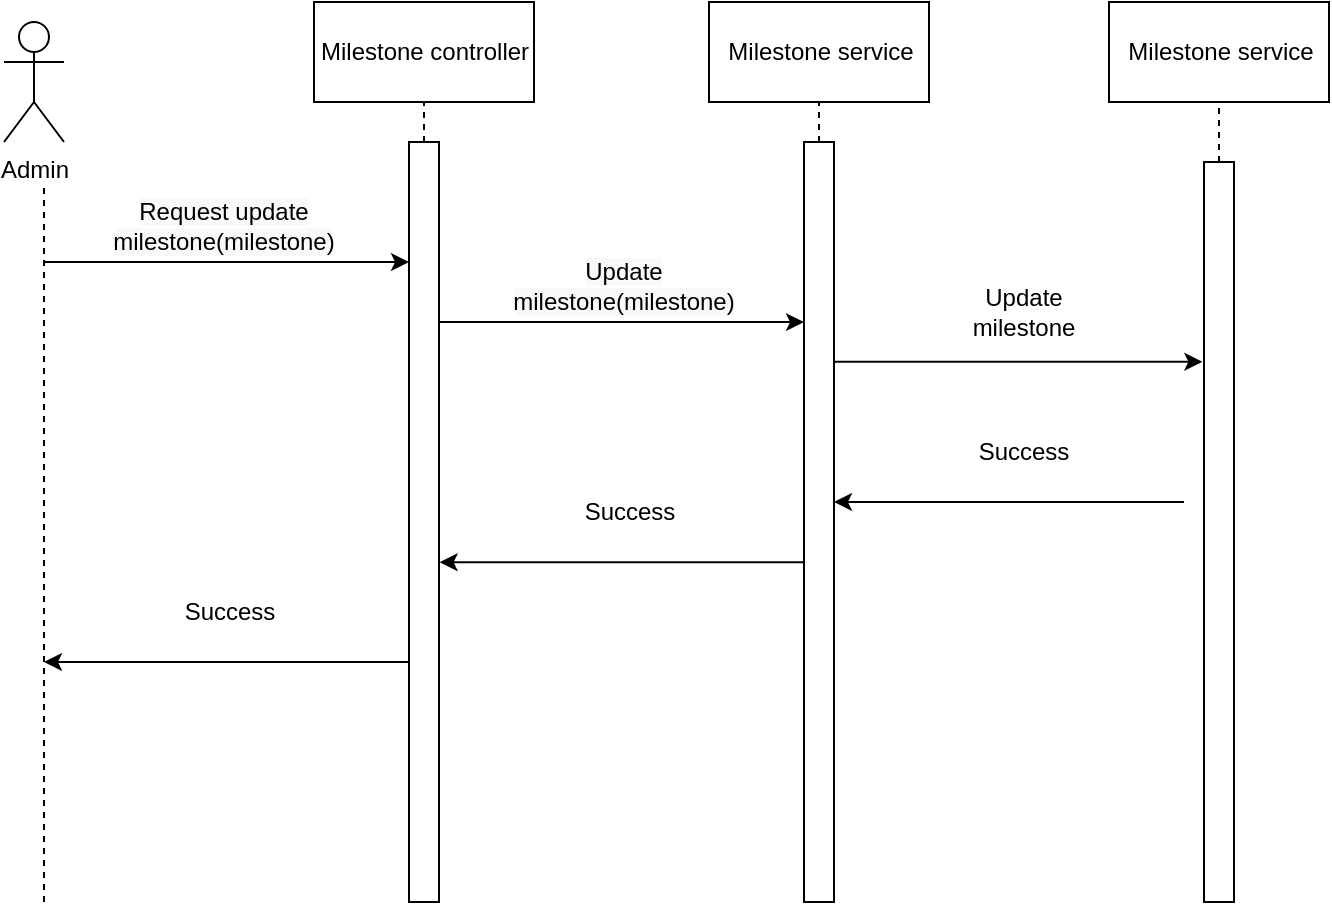<mxfile version="19.0.3" type="device"><diagram id="RGm3SzKD9WmojkttQ_Ob" name="Page-1"><mxGraphModel dx="1422" dy="903" grid="1" gridSize="10" guides="1" tooltips="1" connect="1" arrows="1" fold="1" page="1" pageScale="1" pageWidth="3300" pageHeight="2339" math="0" shadow="0"><root><mxCell id="0"/><mxCell id="1" parent="0"/><mxCell id="a89JcV7sdgspl7jqoQGp-1" value="Admin" style="shape=umlActor;verticalLabelPosition=bottom;verticalAlign=top;html=1;outlineConnect=0;" parent="1" vertex="1"><mxGeometry x="80" y="40" width="30" height="60" as="geometry"/></mxCell><mxCell id="a89JcV7sdgspl7jqoQGp-5" value="" style="html=1;points=[];perimeter=orthogonalPerimeter;" parent="1" vertex="1"><mxGeometry x="282.5" y="100" width="15" height="380" as="geometry"/></mxCell><mxCell id="a89JcV7sdgspl7jqoQGp-6" value="" style="html=1;points=[];perimeter=orthogonalPerimeter;" parent="1" vertex="1"><mxGeometry x="480" y="100" width="15" height="380" as="geometry"/></mxCell><mxCell id="a89JcV7sdgspl7jqoQGp-7" value="" style="html=1;points=[];perimeter=orthogonalPerimeter;" parent="1" vertex="1"><mxGeometry x="680" y="110" width="15" height="370" as="geometry"/></mxCell><mxCell id="a89JcV7sdgspl7jqoQGp-8" value="" style="endArrow=none;html=1;rounded=0;entryX=0.667;entryY=1.333;entryDx=0;entryDy=0;entryPerimeter=0;dashed=1;" parent="1" target="a89JcV7sdgspl7jqoQGp-1" edge="1"><mxGeometry width="50" height="50" relative="1" as="geometry"><mxPoint x="100" y="480" as="sourcePoint"/><mxPoint x="90" y="180" as="targetPoint"/></mxGeometry></mxCell><mxCell id="a89JcV7sdgspl7jqoQGp-9" value="" style="endArrow=classic;html=1;rounded=0;" parent="1" target="a89JcV7sdgspl7jqoQGp-5" edge="1"><mxGeometry width="50" height="50" relative="1" as="geometry"><mxPoint x="100" y="160" as="sourcePoint"/><mxPoint x="280" y="160" as="targetPoint"/></mxGeometry></mxCell><mxCell id="a89JcV7sdgspl7jqoQGp-10" value="&lt;br&gt;&lt;span style=&quot;color: rgb(0, 0, 0); font-family: Helvetica; font-size: 12px; font-style: normal; font-variant-ligatures: normal; font-variant-caps: normal; font-weight: 400; letter-spacing: normal; orphans: 2; text-align: center; text-indent: 0px; text-transform: none; widows: 2; word-spacing: 0px; -webkit-text-stroke-width: 0px; background-color: rgb(248, 249, 250); text-decoration-thickness: initial; text-decoration-style: initial; text-decoration-color: initial; float: none; display: inline !important;&quot;&gt;Request update milestone(milestone)&lt;/span&gt;&lt;br&gt;" style="text;html=1;strokeColor=none;fillColor=none;align=center;verticalAlign=middle;whiteSpace=wrap;rounded=0;" parent="1" vertex="1"><mxGeometry x="160" y="120" width="60" height="30" as="geometry"/></mxCell><mxCell id="a89JcV7sdgspl7jqoQGp-11" value="&lt;br&gt;&lt;span style=&quot;color: rgb(0, 0, 0); font-family: Helvetica; font-size: 12px; font-style: normal; font-variant-ligatures: normal; font-variant-caps: normal; font-weight: 400; letter-spacing: normal; orphans: 2; text-align: center; text-indent: 0px; text-transform: none; widows: 2; word-spacing: 0px; -webkit-text-stroke-width: 0px; background-color: rgb(248, 249, 250); text-decoration-thickness: initial; text-decoration-style: initial; text-decoration-color: initial; float: none; display: inline !important;&quot;&gt;Update milestone(milestone)&lt;/span&gt;" style="text;html=1;strokeColor=none;fillColor=none;align=center;verticalAlign=middle;whiteSpace=wrap;rounded=0;" parent="1" vertex="1"><mxGeometry x="360" y="150" width="60" height="30" as="geometry"/></mxCell><mxCell id="a89JcV7sdgspl7jqoQGp-12" value="" style="endArrow=classic;html=1;rounded=0;entryX=0;entryY=0.237;entryDx=0;entryDy=0;entryPerimeter=0;" parent="1" source="a89JcV7sdgspl7jqoQGp-5" target="a89JcV7sdgspl7jqoQGp-6" edge="1"><mxGeometry width="50" height="50" relative="1" as="geometry"><mxPoint x="297.5" y="190.06" as="sourcePoint"/><mxPoint x="477.495" y="190.0" as="targetPoint"/></mxGeometry></mxCell><mxCell id="a89JcV7sdgspl7jqoQGp-13" value="" style="endArrow=classic;html=1;rounded=0;entryX=-0.055;entryY=0.27;entryDx=0;entryDy=0;entryPerimeter=0;" parent="1" source="a89JcV7sdgspl7jqoQGp-6" target="a89JcV7sdgspl7jqoQGp-7" edge="1"><mxGeometry width="50" height="50" relative="1" as="geometry"><mxPoint x="495" y="210.96" as="sourcePoint"/><mxPoint x="678.775" y="210.0" as="targetPoint"/></mxGeometry></mxCell><mxCell id="a89JcV7sdgspl7jqoQGp-14" value="Update milestone" style="text;html=1;strokeColor=none;fillColor=none;align=center;verticalAlign=middle;whiteSpace=wrap;rounded=0;" parent="1" vertex="1"><mxGeometry x="560" y="170" width="60" height="30" as="geometry"/></mxCell><mxCell id="a89JcV7sdgspl7jqoQGp-15" value="" style="endArrow=classic;html=1;rounded=0;" parent="1" target="a89JcV7sdgspl7jqoQGp-6" edge="1"><mxGeometry width="50" height="50" relative="1" as="geometry"><mxPoint x="670" y="280" as="sourcePoint"/><mxPoint x="500" y="280" as="targetPoint"/></mxGeometry></mxCell><mxCell id="a89JcV7sdgspl7jqoQGp-16" value="Success" style="text;html=1;strokeColor=none;fillColor=none;align=center;verticalAlign=middle;whiteSpace=wrap;rounded=0;" parent="1" vertex="1"><mxGeometry x="560" y="240" width="60" height="30" as="geometry"/></mxCell><mxCell id="a89JcV7sdgspl7jqoQGp-17" value="" style="endArrow=classic;html=1;rounded=0;" parent="1" source="a89JcV7sdgspl7jqoQGp-6" edge="1"><mxGeometry width="50" height="50" relative="1" as="geometry"><mxPoint x="482.17" y="310.1" as="sourcePoint"/><mxPoint x="297.83" y="310.1" as="targetPoint"/></mxGeometry></mxCell><mxCell id="a89JcV7sdgspl7jqoQGp-18" value="Success" style="text;html=1;strokeColor=none;fillColor=none;align=center;verticalAlign=middle;whiteSpace=wrap;rounded=0;" parent="1" vertex="1"><mxGeometry x="362.83" y="270" width="60" height="30" as="geometry"/></mxCell><mxCell id="a89JcV7sdgspl7jqoQGp-19" value="" style="endArrow=classic;html=1;rounded=0;" parent="1" source="a89JcV7sdgspl7jqoQGp-5" edge="1"><mxGeometry width="50" height="50" relative="1" as="geometry"><mxPoint x="282.5" y="360.1" as="sourcePoint"/><mxPoint x="100" y="360" as="targetPoint"/></mxGeometry></mxCell><mxCell id="a89JcV7sdgspl7jqoQGp-20" value="Success" style="text;html=1;strokeColor=none;fillColor=none;align=center;verticalAlign=middle;whiteSpace=wrap;rounded=0;" parent="1" vertex="1"><mxGeometry x="163.16" y="320" width="60" height="30" as="geometry"/></mxCell><mxCell id="KsvDazOc6NxklX73B7Aq-1" value="&lt;span style=&quot;&quot;&gt;Milestone controller&lt;/span&gt;" style="html=1;" vertex="1" parent="1"><mxGeometry x="235" y="30" width="110" height="50" as="geometry"/></mxCell><mxCell id="KsvDazOc6NxklX73B7Aq-2" value="&lt;span style=&quot;&quot;&gt;Milestone service&lt;/span&gt;" style="html=1;" vertex="1" parent="1"><mxGeometry x="432.5" y="30" width="110" height="50" as="geometry"/></mxCell><mxCell id="KsvDazOc6NxklX73B7Aq-3" value="&lt;span style=&quot;&quot;&gt;Milestone service&lt;/span&gt;" style="html=1;" vertex="1" parent="1"><mxGeometry x="632.5" y="30" width="110" height="50" as="geometry"/></mxCell><mxCell id="KsvDazOc6NxklX73B7Aq-6" value="" style="endArrow=none;dashed=1;html=1;rounded=0;entryX=0.5;entryY=1;entryDx=0;entryDy=0;" edge="1" parent="1" source="a89JcV7sdgspl7jqoQGp-6" target="KsvDazOc6NxklX73B7Aq-2"><mxGeometry width="50" height="50" relative="1" as="geometry"><mxPoint x="590" y="140" as="sourcePoint"/><mxPoint x="640" y="90" as="targetPoint"/></mxGeometry></mxCell><mxCell id="KsvDazOc6NxklX73B7Aq-7" value="" style="endArrow=none;dashed=1;html=1;rounded=0;entryX=0.5;entryY=1;entryDx=0;entryDy=0;" edge="1" parent="1" source="a89JcV7sdgspl7jqoQGp-5" target="KsvDazOc6NxklX73B7Aq-1"><mxGeometry width="50" height="50" relative="1" as="geometry"><mxPoint x="497.5" y="110" as="sourcePoint"/><mxPoint x="497.5" y="90" as="targetPoint"/></mxGeometry></mxCell><mxCell id="KsvDazOc6NxklX73B7Aq-8" value="" style="endArrow=none;dashed=1;html=1;rounded=0;entryX=0.5;entryY=1;entryDx=0;entryDy=0;" edge="1" parent="1" source="a89JcV7sdgspl7jqoQGp-7" target="KsvDazOc6NxklX73B7Aq-3"><mxGeometry width="50" height="50" relative="1" as="geometry"><mxPoint x="497.5" y="110" as="sourcePoint"/><mxPoint x="497.5" y="90" as="targetPoint"/></mxGeometry></mxCell></root></mxGraphModel></diagram></mxfile>
